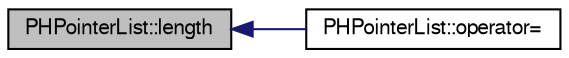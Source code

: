 digraph "PHPointerList::length"
{
  bgcolor="transparent";
  edge [fontname="FreeSans",fontsize="10",labelfontname="FreeSans",labelfontsize="10"];
  node [fontname="FreeSans",fontsize="10",shape=record];
  rankdir="LR";
  Node1 [label="PHPointerList::length",height=0.2,width=0.4,color="black", fillcolor="grey75", style="filled" fontcolor="black"];
  Node1 -> Node2 [dir="back",color="midnightblue",fontsize="10",style="solid",fontname="FreeSans"];
  Node2 [label="PHPointerList::operator=",height=0.2,width=0.4,color="black",URL="$d6/d86/classPHPointerList.html#ad62fc0fc6f3278d0d7b5e61f8511bda9"];
}
